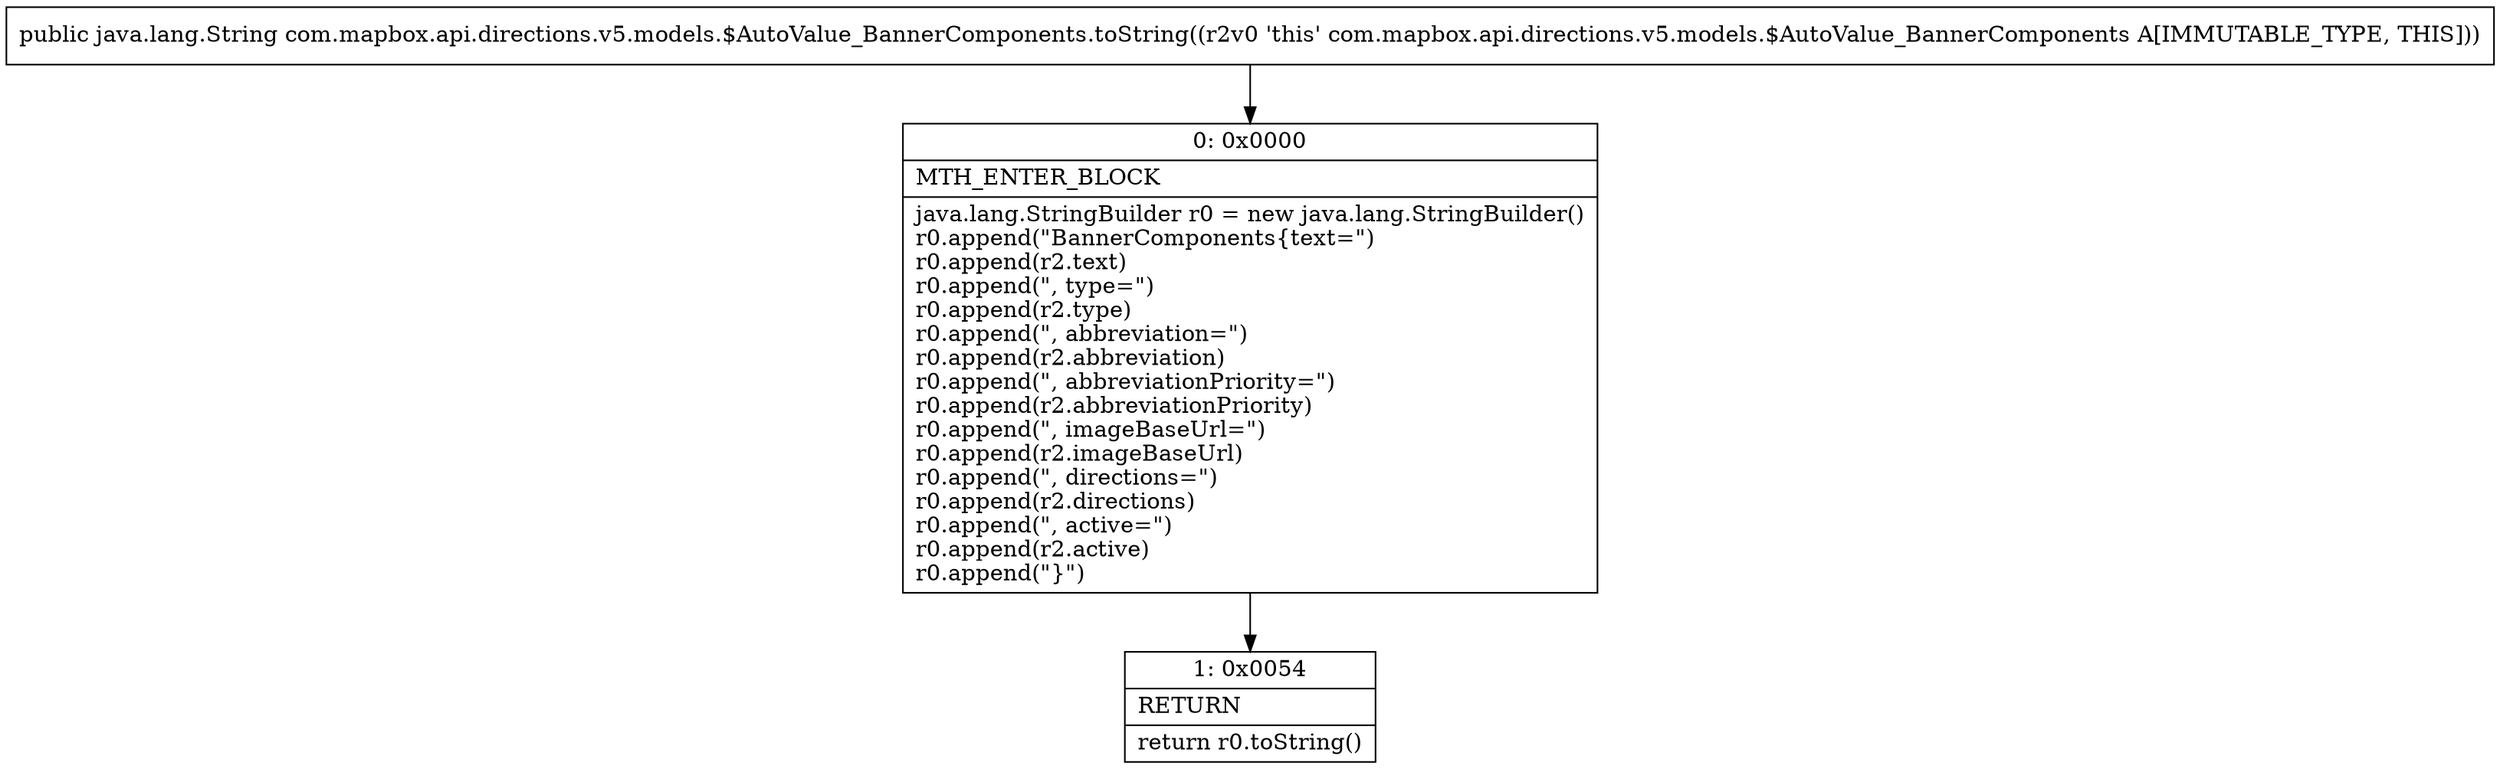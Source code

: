 digraph "CFG forcom.mapbox.api.directions.v5.models.$AutoValue_BannerComponents.toString()Ljava\/lang\/String;" {
Node_0 [shape=record,label="{0\:\ 0x0000|MTH_ENTER_BLOCK\l|java.lang.StringBuilder r0 = new java.lang.StringBuilder()\lr0.append(\"BannerComponents\{text=\")\lr0.append(r2.text)\lr0.append(\", type=\")\lr0.append(r2.type)\lr0.append(\", abbreviation=\")\lr0.append(r2.abbreviation)\lr0.append(\", abbreviationPriority=\")\lr0.append(r2.abbreviationPriority)\lr0.append(\", imageBaseUrl=\")\lr0.append(r2.imageBaseUrl)\lr0.append(\", directions=\")\lr0.append(r2.directions)\lr0.append(\", active=\")\lr0.append(r2.active)\lr0.append(\"\}\")\l}"];
Node_1 [shape=record,label="{1\:\ 0x0054|RETURN\l|return r0.toString()\l}"];
MethodNode[shape=record,label="{public java.lang.String com.mapbox.api.directions.v5.models.$AutoValue_BannerComponents.toString((r2v0 'this' com.mapbox.api.directions.v5.models.$AutoValue_BannerComponents A[IMMUTABLE_TYPE, THIS])) }"];
MethodNode -> Node_0;
Node_0 -> Node_1;
}

